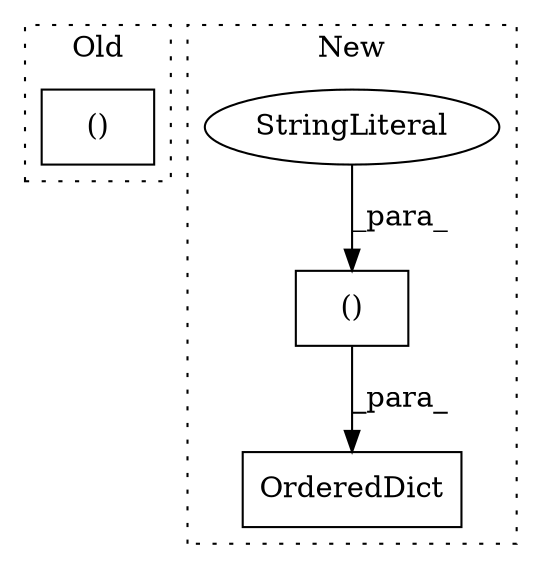 digraph G {
subgraph cluster0 {
1 [label="()" a="106" s="978" l="19" shape="box"];
label = "Old";
style="dotted";
}
subgraph cluster1 {
2 [label="OrderedDict" a="32" s="876,1024" l="12,1" shape="box"];
3 [label="()" a="106" s="952" l="29" shape="box"];
4 [label="StringLiteral" a="45" s="952" l="8" shape="ellipse"];
label = "New";
style="dotted";
}
3 -> 2 [label="_para_"];
4 -> 3 [label="_para_"];
}